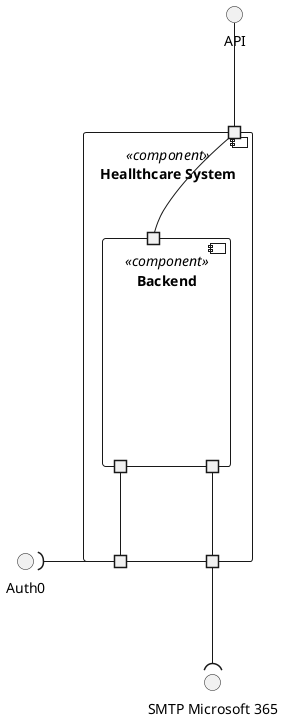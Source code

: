 @startuml logical-view
top to bottom direction
 

skinparam nodesep 80
skinparam ranksep 80

interface "API" as API
interface "Auth0" as AUTH0
interface "SMTP Microsoft 365" as SMTP
 
component "Heallthcare System" <<component>> {
 
  portin " " as PIAPI
  portout " " as POAUTH0
  portout " " as POSMTP
 
  component "Backend" <<component>> {
    portin " " as BEPI
    portout " " as BEPOAUTH0
    portout " " as BEPOSMTP
  }
 

 
}
 
API -- PIAPI
POAUTH0 -l-( AUTH0
BEPOAUTH0 -- POAUTH0
BEPI -- PIAPI
POSMTP --( SMTP
BEPOSMTP -- POSMTP

 
@enduml